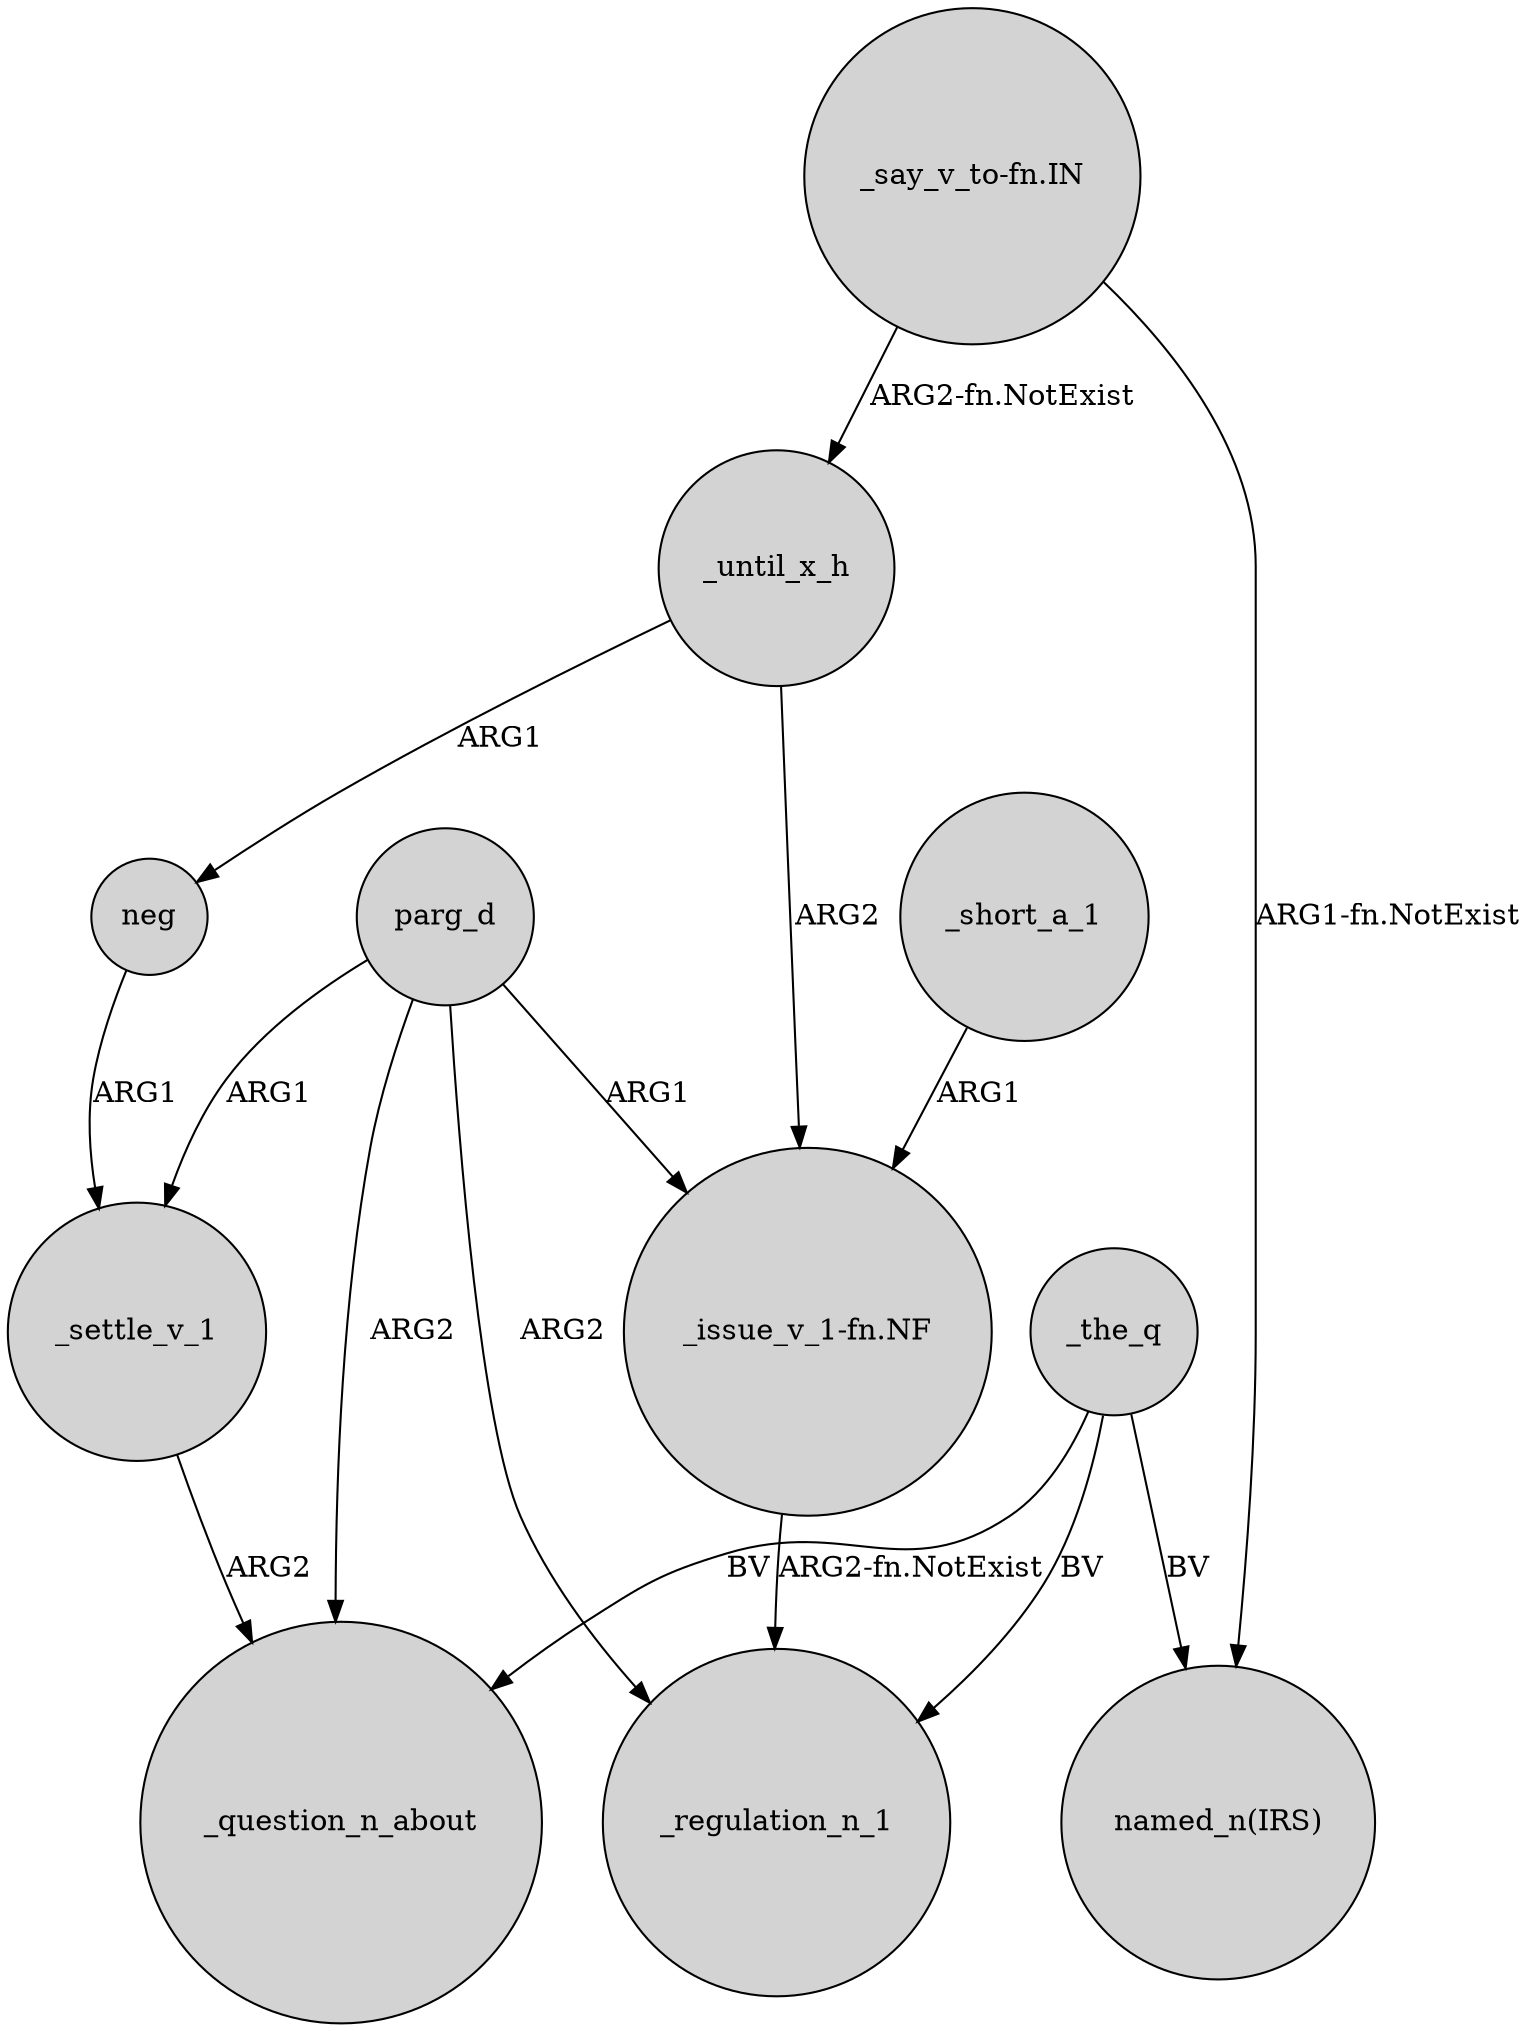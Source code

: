 digraph {
	node [shape=circle style=filled]
	neg -> _settle_v_1 [label=ARG1]
	"_say_v_to-fn.IN" -> "named_n(IRS)" [label="ARG1-fn.NotExist"]
	parg_d -> _question_n_about [label=ARG2]
	_until_x_h -> neg [label=ARG1]
	parg_d -> "_issue_v_1-fn.NF" [label=ARG1]
	parg_d -> _regulation_n_1 [label=ARG2]
	_the_q -> "named_n(IRS)" [label=BV]
	"_issue_v_1-fn.NF" -> _regulation_n_1 [label="ARG2-fn.NotExist"]
	"_say_v_to-fn.IN" -> _until_x_h [label="ARG2-fn.NotExist"]
	_settle_v_1 -> _question_n_about [label=ARG2]
	_until_x_h -> "_issue_v_1-fn.NF" [label=ARG2]
	_short_a_1 -> "_issue_v_1-fn.NF" [label=ARG1]
	parg_d -> _settle_v_1 [label=ARG1]
	_the_q -> _regulation_n_1 [label=BV]
	_the_q -> _question_n_about [label=BV]
}
